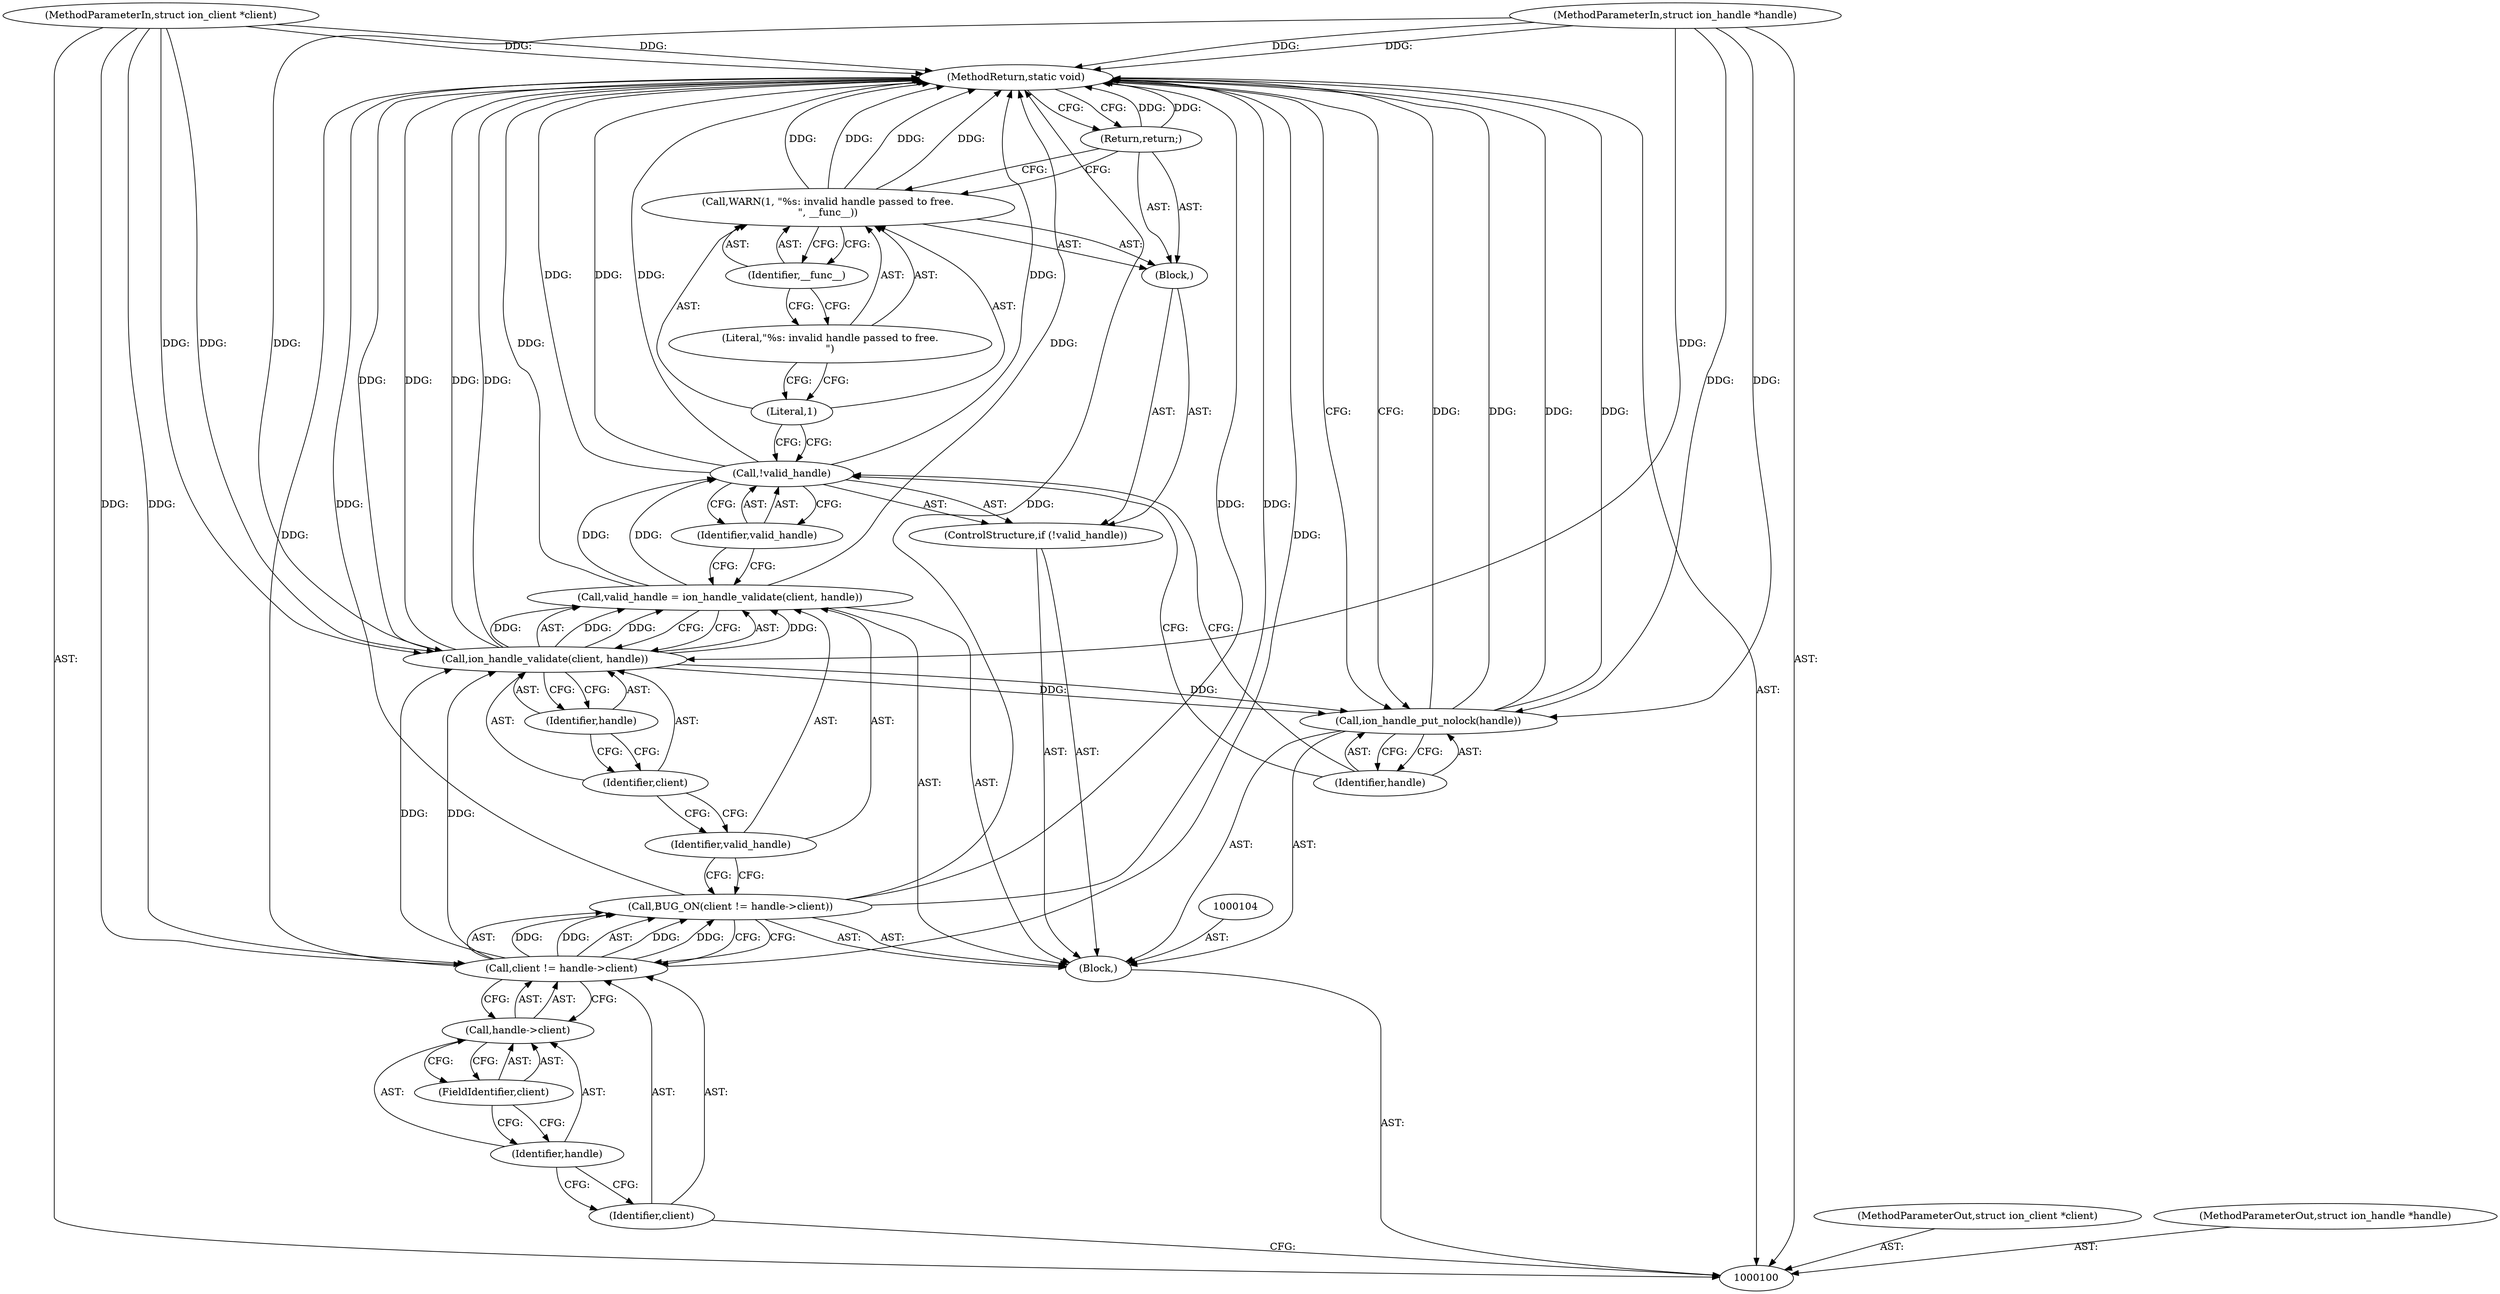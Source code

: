 digraph "0_linux_9590232bb4f4cc824f3425a6e1349afbe6d6d2b7" {
"1000116" [label="(ControlStructure,if (!valid_handle))"];
"1000119" [label="(Block,)"];
"1000117" [label="(Call,!valid_handle)"];
"1000118" [label="(Identifier,valid_handle)"];
"1000122" [label="(Literal,\"%s: invalid handle passed to free.\n\")"];
"1000120" [label="(Call,WARN(1, \"%s: invalid handle passed to free.\n\", __func__))"];
"1000123" [label="(Identifier,__func__)"];
"1000121" [label="(Literal,1)"];
"1000124" [label="(Return,return;)"];
"1000125" [label="(Call,ion_handle_put_nolock(handle))"];
"1000126" [label="(Identifier,handle)"];
"1000127" [label="(MethodReturn,static void)"];
"1000101" [label="(MethodParameterIn,struct ion_client *client)"];
"1000211" [label="(MethodParameterOut,struct ion_client *client)"];
"1000102" [label="(MethodParameterIn,struct ion_handle *handle)"];
"1000212" [label="(MethodParameterOut,struct ion_handle *handle)"];
"1000103" [label="(Block,)"];
"1000108" [label="(Call,handle->client)"];
"1000109" [label="(Identifier,handle)"];
"1000105" [label="(Call,BUG_ON(client != handle->client))"];
"1000110" [label="(FieldIdentifier,client)"];
"1000106" [label="(Call,client != handle->client)"];
"1000107" [label="(Identifier,client)"];
"1000113" [label="(Call,ion_handle_validate(client, handle))"];
"1000111" [label="(Call,valid_handle = ion_handle_validate(client, handle))"];
"1000112" [label="(Identifier,valid_handle)"];
"1000114" [label="(Identifier,client)"];
"1000115" [label="(Identifier,handle)"];
"1000116" -> "1000103"  [label="AST: "];
"1000117" -> "1000116"  [label="AST: "];
"1000119" -> "1000116"  [label="AST: "];
"1000119" -> "1000116"  [label="AST: "];
"1000120" -> "1000119"  [label="AST: "];
"1000124" -> "1000119"  [label="AST: "];
"1000117" -> "1000116"  [label="AST: "];
"1000117" -> "1000118"  [label="CFG: "];
"1000118" -> "1000117"  [label="AST: "];
"1000121" -> "1000117"  [label="CFG: "];
"1000126" -> "1000117"  [label="CFG: "];
"1000117" -> "1000127"  [label="DDG: "];
"1000117" -> "1000127"  [label="DDG: "];
"1000111" -> "1000117"  [label="DDG: "];
"1000118" -> "1000117"  [label="AST: "];
"1000118" -> "1000111"  [label="CFG: "];
"1000117" -> "1000118"  [label="CFG: "];
"1000122" -> "1000120"  [label="AST: "];
"1000122" -> "1000121"  [label="CFG: "];
"1000123" -> "1000122"  [label="CFG: "];
"1000120" -> "1000119"  [label="AST: "];
"1000120" -> "1000123"  [label="CFG: "];
"1000121" -> "1000120"  [label="AST: "];
"1000122" -> "1000120"  [label="AST: "];
"1000123" -> "1000120"  [label="AST: "];
"1000124" -> "1000120"  [label="CFG: "];
"1000120" -> "1000127"  [label="DDG: "];
"1000120" -> "1000127"  [label="DDG: "];
"1000123" -> "1000120"  [label="AST: "];
"1000123" -> "1000122"  [label="CFG: "];
"1000120" -> "1000123"  [label="CFG: "];
"1000121" -> "1000120"  [label="AST: "];
"1000121" -> "1000117"  [label="CFG: "];
"1000122" -> "1000121"  [label="CFG: "];
"1000124" -> "1000119"  [label="AST: "];
"1000124" -> "1000120"  [label="CFG: "];
"1000127" -> "1000124"  [label="CFG: "];
"1000124" -> "1000127"  [label="DDG: "];
"1000125" -> "1000103"  [label="AST: "];
"1000125" -> "1000126"  [label="CFG: "];
"1000126" -> "1000125"  [label="AST: "];
"1000127" -> "1000125"  [label="CFG: "];
"1000125" -> "1000127"  [label="DDG: "];
"1000125" -> "1000127"  [label="DDG: "];
"1000113" -> "1000125"  [label="DDG: "];
"1000102" -> "1000125"  [label="DDG: "];
"1000126" -> "1000125"  [label="AST: "];
"1000126" -> "1000117"  [label="CFG: "];
"1000125" -> "1000126"  [label="CFG: "];
"1000127" -> "1000100"  [label="AST: "];
"1000127" -> "1000124"  [label="CFG: "];
"1000127" -> "1000125"  [label="CFG: "];
"1000117" -> "1000127"  [label="DDG: "];
"1000117" -> "1000127"  [label="DDG: "];
"1000125" -> "1000127"  [label="DDG: "];
"1000125" -> "1000127"  [label="DDG: "];
"1000106" -> "1000127"  [label="DDG: "];
"1000105" -> "1000127"  [label="DDG: "];
"1000105" -> "1000127"  [label="DDG: "];
"1000113" -> "1000127"  [label="DDG: "];
"1000113" -> "1000127"  [label="DDG: "];
"1000120" -> "1000127"  [label="DDG: "];
"1000120" -> "1000127"  [label="DDG: "];
"1000102" -> "1000127"  [label="DDG: "];
"1000111" -> "1000127"  [label="DDG: "];
"1000101" -> "1000127"  [label="DDG: "];
"1000124" -> "1000127"  [label="DDG: "];
"1000101" -> "1000100"  [label="AST: "];
"1000101" -> "1000127"  [label="DDG: "];
"1000101" -> "1000106"  [label="DDG: "];
"1000101" -> "1000113"  [label="DDG: "];
"1000211" -> "1000100"  [label="AST: "];
"1000102" -> "1000100"  [label="AST: "];
"1000102" -> "1000127"  [label="DDG: "];
"1000102" -> "1000113"  [label="DDG: "];
"1000102" -> "1000125"  [label="DDG: "];
"1000212" -> "1000100"  [label="AST: "];
"1000103" -> "1000100"  [label="AST: "];
"1000104" -> "1000103"  [label="AST: "];
"1000105" -> "1000103"  [label="AST: "];
"1000111" -> "1000103"  [label="AST: "];
"1000116" -> "1000103"  [label="AST: "];
"1000125" -> "1000103"  [label="AST: "];
"1000108" -> "1000106"  [label="AST: "];
"1000108" -> "1000110"  [label="CFG: "];
"1000109" -> "1000108"  [label="AST: "];
"1000110" -> "1000108"  [label="AST: "];
"1000106" -> "1000108"  [label="CFG: "];
"1000109" -> "1000108"  [label="AST: "];
"1000109" -> "1000107"  [label="CFG: "];
"1000110" -> "1000109"  [label="CFG: "];
"1000105" -> "1000103"  [label="AST: "];
"1000105" -> "1000106"  [label="CFG: "];
"1000106" -> "1000105"  [label="AST: "];
"1000112" -> "1000105"  [label="CFG: "];
"1000105" -> "1000127"  [label="DDG: "];
"1000105" -> "1000127"  [label="DDG: "];
"1000106" -> "1000105"  [label="DDG: "];
"1000106" -> "1000105"  [label="DDG: "];
"1000110" -> "1000108"  [label="AST: "];
"1000110" -> "1000109"  [label="CFG: "];
"1000108" -> "1000110"  [label="CFG: "];
"1000106" -> "1000105"  [label="AST: "];
"1000106" -> "1000108"  [label="CFG: "];
"1000107" -> "1000106"  [label="AST: "];
"1000108" -> "1000106"  [label="AST: "];
"1000105" -> "1000106"  [label="CFG: "];
"1000106" -> "1000127"  [label="DDG: "];
"1000106" -> "1000105"  [label="DDG: "];
"1000106" -> "1000105"  [label="DDG: "];
"1000101" -> "1000106"  [label="DDG: "];
"1000106" -> "1000113"  [label="DDG: "];
"1000107" -> "1000106"  [label="AST: "];
"1000107" -> "1000100"  [label="CFG: "];
"1000109" -> "1000107"  [label="CFG: "];
"1000113" -> "1000111"  [label="AST: "];
"1000113" -> "1000115"  [label="CFG: "];
"1000114" -> "1000113"  [label="AST: "];
"1000115" -> "1000113"  [label="AST: "];
"1000111" -> "1000113"  [label="CFG: "];
"1000113" -> "1000127"  [label="DDG: "];
"1000113" -> "1000127"  [label="DDG: "];
"1000113" -> "1000111"  [label="DDG: "];
"1000113" -> "1000111"  [label="DDG: "];
"1000106" -> "1000113"  [label="DDG: "];
"1000101" -> "1000113"  [label="DDG: "];
"1000102" -> "1000113"  [label="DDG: "];
"1000113" -> "1000125"  [label="DDG: "];
"1000111" -> "1000103"  [label="AST: "];
"1000111" -> "1000113"  [label="CFG: "];
"1000112" -> "1000111"  [label="AST: "];
"1000113" -> "1000111"  [label="AST: "];
"1000118" -> "1000111"  [label="CFG: "];
"1000111" -> "1000127"  [label="DDG: "];
"1000113" -> "1000111"  [label="DDG: "];
"1000113" -> "1000111"  [label="DDG: "];
"1000111" -> "1000117"  [label="DDG: "];
"1000112" -> "1000111"  [label="AST: "];
"1000112" -> "1000105"  [label="CFG: "];
"1000114" -> "1000112"  [label="CFG: "];
"1000114" -> "1000113"  [label="AST: "];
"1000114" -> "1000112"  [label="CFG: "];
"1000115" -> "1000114"  [label="CFG: "];
"1000115" -> "1000113"  [label="AST: "];
"1000115" -> "1000114"  [label="CFG: "];
"1000113" -> "1000115"  [label="CFG: "];
}
